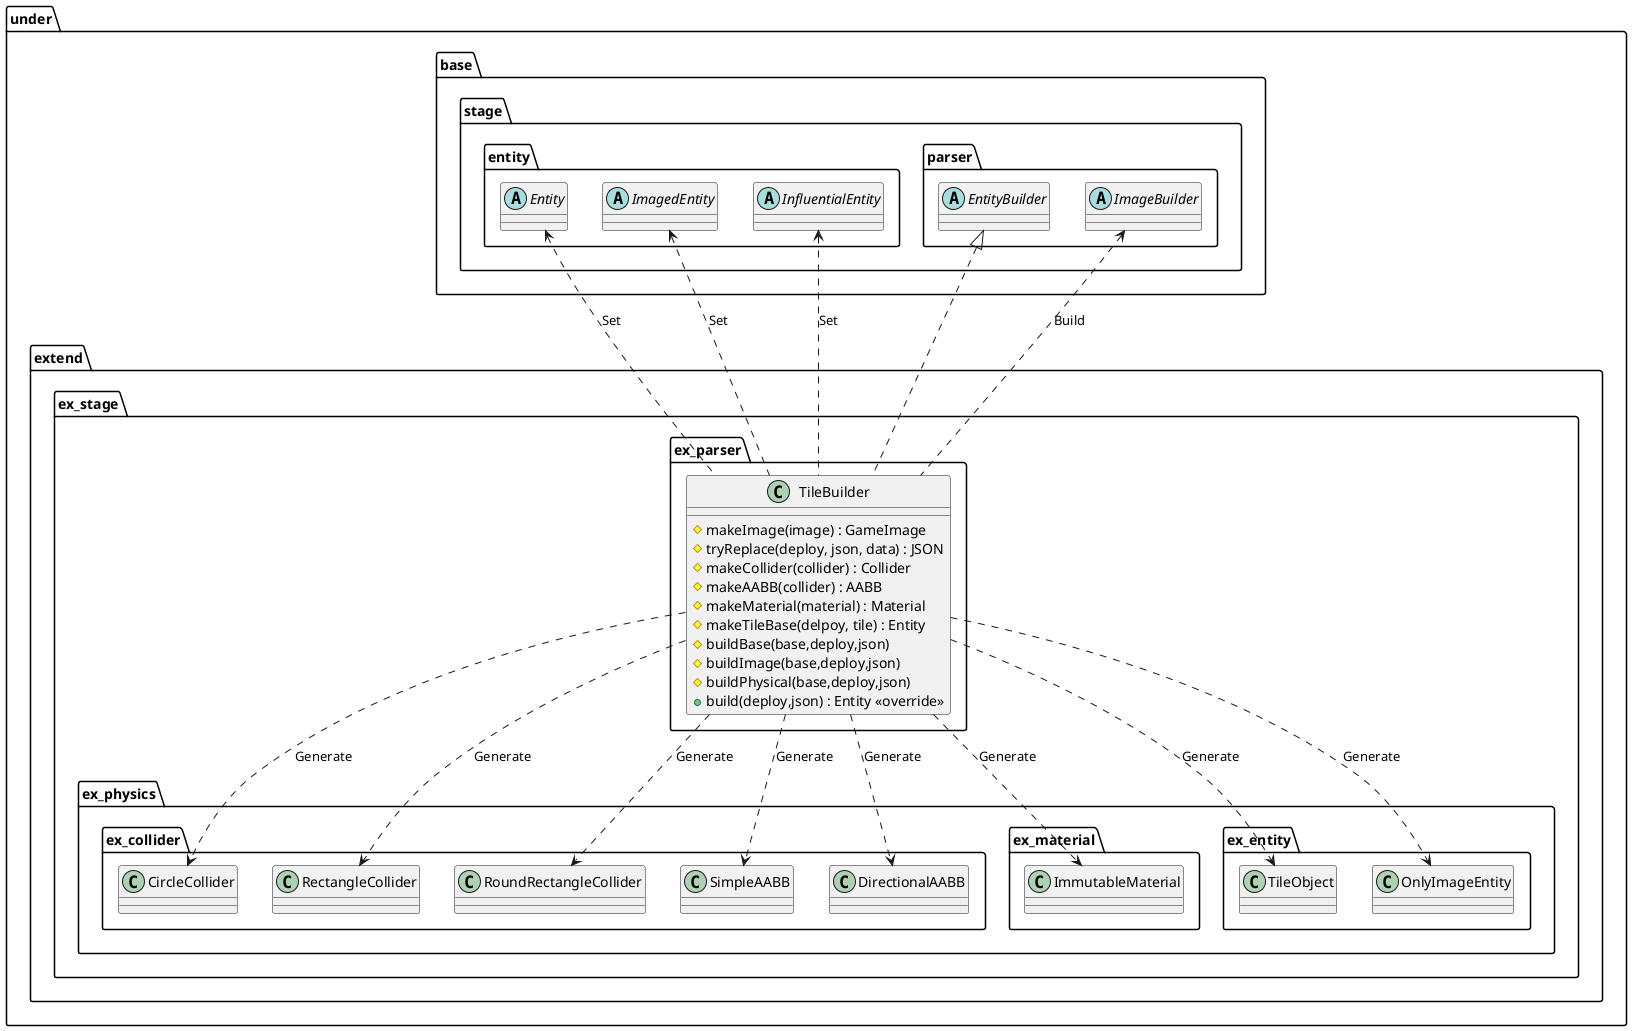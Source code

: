 @startuml ParserTile

package under {
    package extend {
        package ex_stage {
            package ex_parser {
                class TileBuilder {
                    #makeImage(image) : GameImage
                    #tryReplace(deploy, json, data) : JSON
                    #makeCollider(collider) : Collider
                    #makeAABB(collider) : AABB
                    #makeMaterial(material) : Material
                    #makeTileBase(delpoy, tile) : Entity
                    #buildBase(base,deploy,json)
                    #buildImage(base,deploy,json)
                    #buildPhysical(base,deploy,json)
                    +build(deploy,json) : Entity <<override>>
                }
            }
        }
    }
}

package under {
    package base {
        package stage {
            package entity {
                abstract Entity
                abstract ImagedEntity
                abstract InfluentialEntity
            }
            package parser {
                abstract EntityBuilder
                abstract ImageBuilder
            }
        }
    }
    package extend {
        package ex_stage {
            package ex_physics {
                package ex_collider {
                    class CircleCollider
                    class RectangleCollider
                    class RoundRectangleCollider
                    class SimpleAABB
                    class DirectionalAABB
                }
                package ex_material {
                    class ImmutableMaterial
                }
                package ex_entity {
                    class TileObject
                    class OnlyImageEntity
                }
            }
        }

    }
}

TileBuilder ..> RectangleCollider : Generate
TileBuilder ..> CircleCollider : Generate
TileBuilder ..> RoundRectangleCollider : Generate
TileBuilder ..> SimpleAABB : Generate
TileBuilder ..> DirectionalAABB : Generate
TileBuilder ..> ImmutableMaterial : Generate
TileBuilder ..> TileObject : Generate
TileBuilder ..> OnlyImageEntity : Generate
Entity <.. TileBuilder : Set
ImagedEntity <.. TileBuilder : Set
InfluentialEntity <.. TileBuilder : Set
ImageBuilder <.. TileBuilder : Build

EntityBuilder <|.. TileBuilder

@enduml

